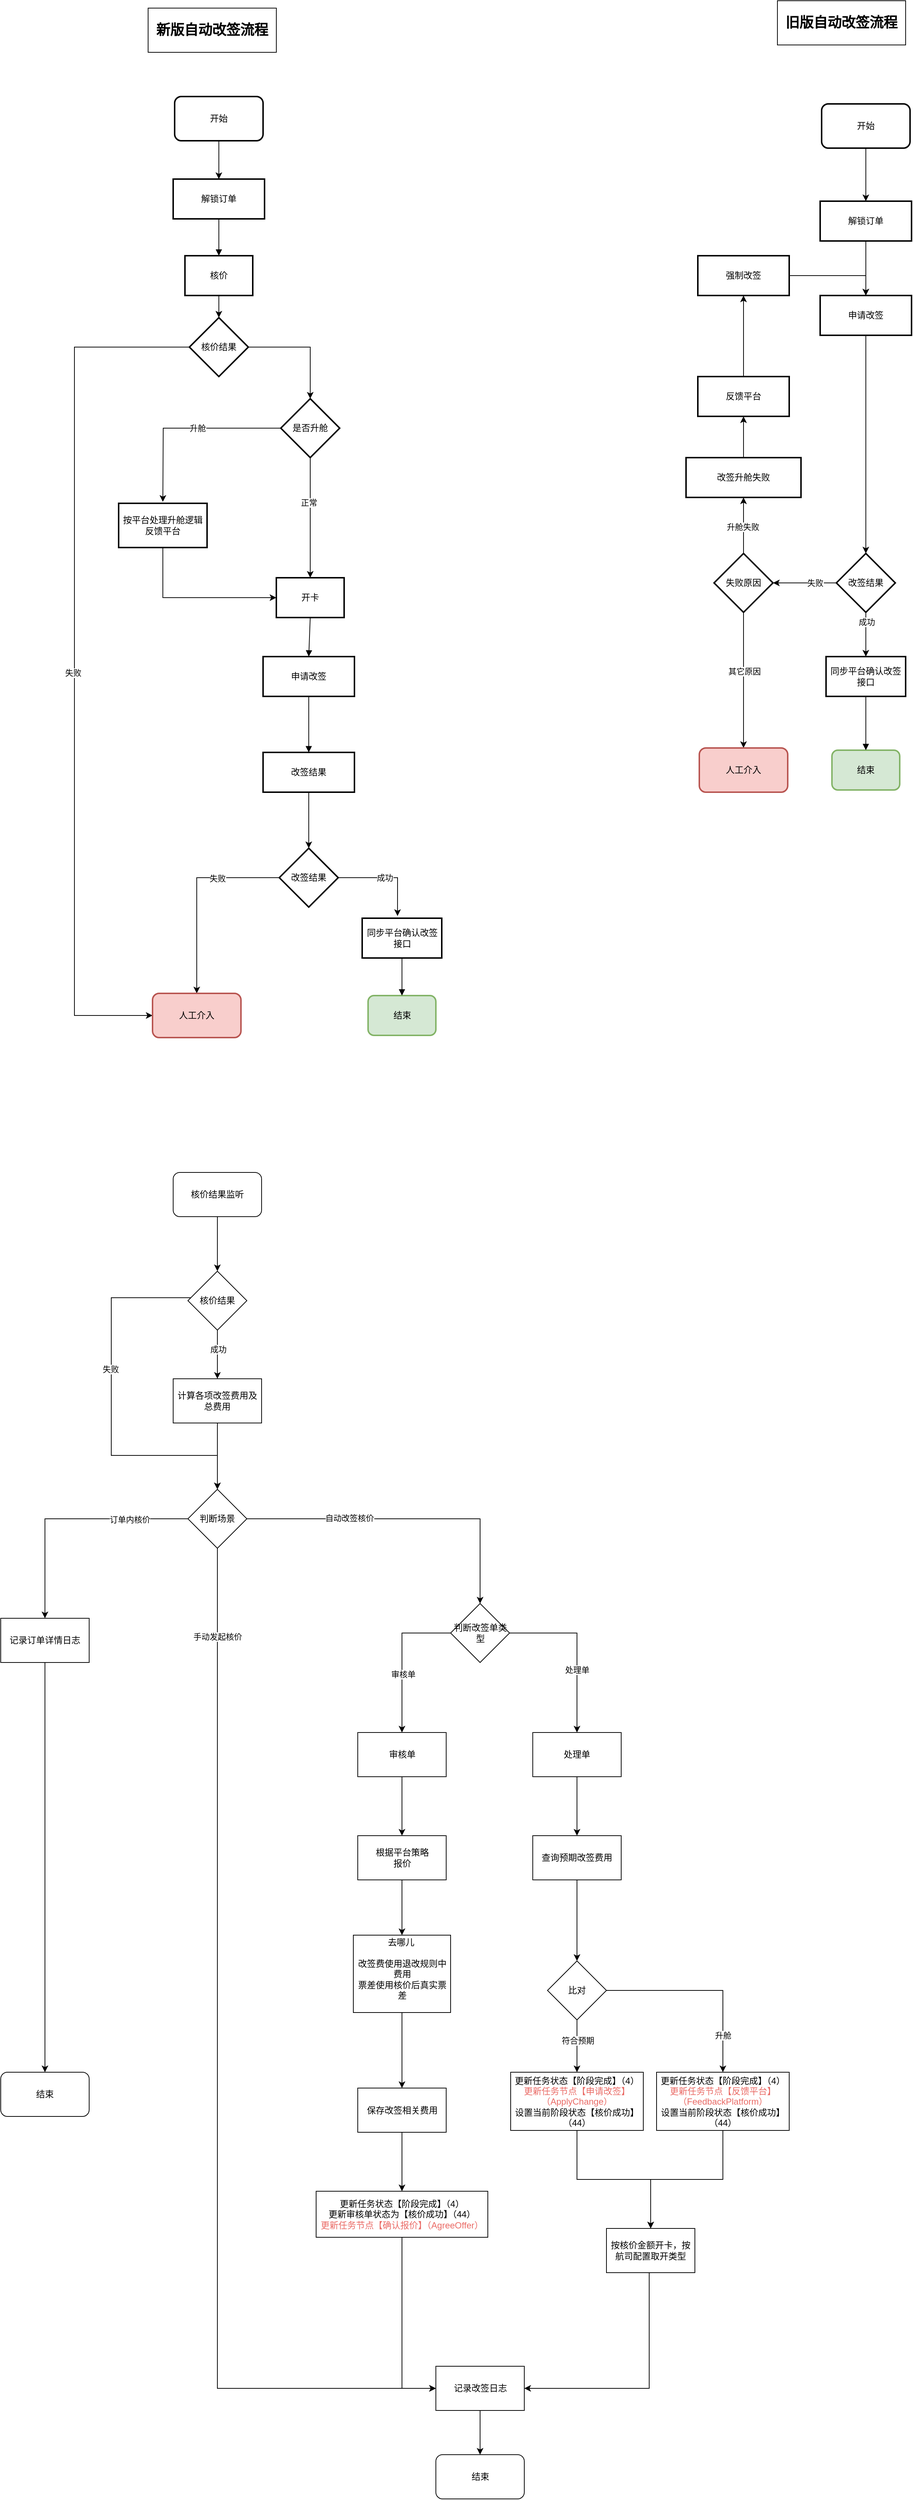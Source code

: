 <mxfile version="27.1.6">
  <diagram name="第 1 页" id="HM4v7N0mDzMXFB3K-6UH">
    <mxGraphModel dx="2495" dy="2058" grid="1" gridSize="10" guides="1" tooltips="1" connect="1" arrows="1" fold="1" page="1" pageScale="1" pageWidth="827" pageHeight="1169" math="0" shadow="0">
      <root>
        <mxCell id="0" />
        <mxCell id="1" parent="0" />
        <mxCell id="3" value="解锁订单" style="whiteSpace=wrap;strokeWidth=2;" parent="1" vertex="1">
          <mxGeometry x="24" y="112" width="124" height="54" as="geometry" />
        </mxCell>
        <mxCell id="Zip4rRXPBhCjQxjV0t5G-72" value="" style="edgeStyle=orthogonalEdgeStyle;rounded=0;orthogonalLoop=1;jettySize=auto;html=1;" edge="1" parent="1" source="4" target="Zip4rRXPBhCjQxjV0t5G-71">
          <mxGeometry relative="1" as="geometry" />
        </mxCell>
        <mxCell id="4" value="核价" style="whiteSpace=wrap;strokeWidth=2;" parent="1" vertex="1">
          <mxGeometry x="40" y="216" width="92" height="54" as="geometry" />
        </mxCell>
        <mxCell id="6" value="开卡" style="whiteSpace=wrap;strokeWidth=2;" parent="1" vertex="1">
          <mxGeometry x="164" y="653" width="92" height="54" as="geometry" />
        </mxCell>
        <mxCell id="7" value="申请改签" style="whiteSpace=wrap;strokeWidth=2;" parent="1" vertex="1">
          <mxGeometry x="146" y="760" width="124" height="54" as="geometry" />
        </mxCell>
        <mxCell id="Zip4rRXPBhCjQxjV0t5G-94" value="" style="edgeStyle=orthogonalEdgeStyle;rounded=0;orthogonalLoop=1;jettySize=auto;html=1;" edge="1" parent="1" source="8" target="Zip4rRXPBhCjQxjV0t5G-93">
          <mxGeometry relative="1" as="geometry" />
        </mxCell>
        <mxCell id="8" value="改签结果" style="whiteSpace=wrap;strokeWidth=2;" parent="1" vertex="1">
          <mxGeometry x="146" y="890" width="124" height="54" as="geometry" />
        </mxCell>
        <mxCell id="16" value="" style="curved=1;startArrow=none;endArrow=block;exitX=0.5;exitY=1;entryX=0.5;entryY=0;" parent="1" source="3" target="4" edge="1">
          <mxGeometry relative="1" as="geometry">
            <Array as="points" />
          </mxGeometry>
        </mxCell>
        <mxCell id="19" value="" style="curved=1;startArrow=none;endArrow=block;exitX=0.5;exitY=1;entryX=0.5;entryY=0;" parent="1" source="6" target="7" edge="1">
          <mxGeometry relative="1" as="geometry">
            <Array as="points" />
          </mxGeometry>
        </mxCell>
        <mxCell id="20" value="" style="curved=1;startArrow=none;endArrow=block;exitX=0.5;exitY=1;entryX=0.5;entryY=0;" parent="1" source="7" target="8" edge="1">
          <mxGeometry relative="1" as="geometry">
            <Array as="points" />
          </mxGeometry>
        </mxCell>
        <mxCell id="Zip4rRXPBhCjQxjV0t5G-51" value="" style="edgeStyle=orthogonalEdgeStyle;rounded=0;orthogonalLoop=1;jettySize=auto;html=1;" edge="1" parent="1" source="Zip4rRXPBhCjQxjV0t5G-27" target="Zip4rRXPBhCjQxjV0t5G-31">
          <mxGeometry relative="1" as="geometry" />
        </mxCell>
        <mxCell id="Zip4rRXPBhCjQxjV0t5G-27" value="解锁订单" style="whiteSpace=wrap;strokeWidth=2;" vertex="1" parent="1">
          <mxGeometry x="902" y="142" width="124" height="54" as="geometry" />
        </mxCell>
        <mxCell id="Zip4rRXPBhCjQxjV0t5G-92" style="edgeStyle=orthogonalEdgeStyle;rounded=0;orthogonalLoop=1;jettySize=auto;html=1;" edge="1" parent="1" source="Zip4rRXPBhCjQxjV0t5G-31" target="Zip4rRXPBhCjQxjV0t5G-53">
          <mxGeometry relative="1" as="geometry" />
        </mxCell>
        <mxCell id="Zip4rRXPBhCjQxjV0t5G-31" value="申请改签" style="whiteSpace=wrap;strokeWidth=2;" vertex="1" parent="1">
          <mxGeometry x="902" y="270" width="124" height="54" as="geometry" />
        </mxCell>
        <mxCell id="Zip4rRXPBhCjQxjV0t5G-57" value="" style="edgeStyle=orthogonalEdgeStyle;rounded=0;orthogonalLoop=1;jettySize=auto;html=1;" edge="1" parent="1" source="Zip4rRXPBhCjQxjV0t5G-33" target="Zip4rRXPBhCjQxjV0t5G-34">
          <mxGeometry relative="1" as="geometry" />
        </mxCell>
        <mxCell id="Zip4rRXPBhCjQxjV0t5G-33" value="改签升舱失败" style="whiteSpace=wrap;strokeWidth=2;" vertex="1" parent="1">
          <mxGeometry x="720" y="490" width="156" height="54" as="geometry" />
        </mxCell>
        <mxCell id="Zip4rRXPBhCjQxjV0t5G-58" value="" style="edgeStyle=orthogonalEdgeStyle;rounded=0;orthogonalLoop=1;jettySize=auto;html=1;" edge="1" parent="1" source="Zip4rRXPBhCjQxjV0t5G-34" target="Zip4rRXPBhCjQxjV0t5G-35">
          <mxGeometry relative="1" as="geometry" />
        </mxCell>
        <mxCell id="Zip4rRXPBhCjQxjV0t5G-34" value="反馈平台" style="whiteSpace=wrap;strokeWidth=2;" vertex="1" parent="1">
          <mxGeometry x="736" y="380" width="124" height="54" as="geometry" />
        </mxCell>
        <mxCell id="Zip4rRXPBhCjQxjV0t5G-116" style="edgeStyle=orthogonalEdgeStyle;rounded=0;orthogonalLoop=1;jettySize=auto;html=1;entryX=0.5;entryY=0;entryDx=0;entryDy=0;" edge="1" parent="1" source="Zip4rRXPBhCjQxjV0t5G-35" target="Zip4rRXPBhCjQxjV0t5G-31">
          <mxGeometry relative="1" as="geometry" />
        </mxCell>
        <mxCell id="Zip4rRXPBhCjQxjV0t5G-35" value="强制改签" style="whiteSpace=wrap;strokeWidth=2;" vertex="1" parent="1">
          <mxGeometry x="736" y="216" width="124" height="54" as="geometry" />
        </mxCell>
        <mxCell id="Zip4rRXPBhCjQxjV0t5G-37" value="同步平台确认改签接口" style="whiteSpace=wrap;strokeWidth=2;" vertex="1" parent="1">
          <mxGeometry x="910" y="760" width="108" height="54" as="geometry" />
        </mxCell>
        <mxCell id="Zip4rRXPBhCjQxjV0t5G-38" value="结束" style="whiteSpace=wrap;strokeWidth=2;fillColor=#d5e8d4;strokeColor=#82b366;rounded=1;" vertex="1" parent="1">
          <mxGeometry x="918" y="887" width="92" height="54" as="geometry" />
        </mxCell>
        <mxCell id="Zip4rRXPBhCjQxjV0t5G-50" value="" style="curved=1;startArrow=none;endArrow=block;exitX=0.5;exitY=1;entryX=0.5;entryY=0;" edge="1" parent="1" source="Zip4rRXPBhCjQxjV0t5G-37" target="Zip4rRXPBhCjQxjV0t5G-38">
          <mxGeometry relative="1" as="geometry">
            <Array as="points" />
          </mxGeometry>
        </mxCell>
        <mxCell id="Zip4rRXPBhCjQxjV0t5G-60" value="" style="edgeStyle=orthogonalEdgeStyle;rounded=0;orthogonalLoop=1;jettySize=auto;html=1;" edge="1" parent="1" source="Zip4rRXPBhCjQxjV0t5G-53" target="Zip4rRXPBhCjQxjV0t5G-37">
          <mxGeometry relative="1" as="geometry" />
        </mxCell>
        <mxCell id="Zip4rRXPBhCjQxjV0t5G-103" value="成功" style="edgeLabel;html=1;align=center;verticalAlign=middle;resizable=0;points=[];" vertex="1" connectable="0" parent="Zip4rRXPBhCjQxjV0t5G-60">
          <mxGeometry x="-0.567" y="1" relative="1" as="geometry">
            <mxPoint as="offset" />
          </mxGeometry>
        </mxCell>
        <mxCell id="Zip4rRXPBhCjQxjV0t5G-62" value="" style="edgeStyle=orthogonalEdgeStyle;rounded=0;orthogonalLoop=1;jettySize=auto;html=1;" edge="1" parent="1" source="Zip4rRXPBhCjQxjV0t5G-53" target="Zip4rRXPBhCjQxjV0t5G-61">
          <mxGeometry relative="1" as="geometry" />
        </mxCell>
        <mxCell id="Zip4rRXPBhCjQxjV0t5G-102" value="失败" style="edgeLabel;html=1;align=center;verticalAlign=middle;resizable=0;points=[];" vertex="1" connectable="0" parent="Zip4rRXPBhCjQxjV0t5G-62">
          <mxGeometry x="-0.326" relative="1" as="geometry">
            <mxPoint as="offset" />
          </mxGeometry>
        </mxCell>
        <mxCell id="Zip4rRXPBhCjQxjV0t5G-53" value="改签结果" style="rhombus;whiteSpace=wrap;html=1;strokeWidth=2;" vertex="1" parent="1">
          <mxGeometry x="924" y="620" width="80" height="80" as="geometry" />
        </mxCell>
        <mxCell id="Zip4rRXPBhCjQxjV0t5G-63" value="" style="edgeStyle=orthogonalEdgeStyle;rounded=0;orthogonalLoop=1;jettySize=auto;html=1;" edge="1" parent="1" source="Zip4rRXPBhCjQxjV0t5G-61" target="Zip4rRXPBhCjQxjV0t5G-33">
          <mxGeometry relative="1" as="geometry" />
        </mxCell>
        <mxCell id="Zip4rRXPBhCjQxjV0t5G-66" value="升舱失败" style="edgeLabel;html=1;align=center;verticalAlign=middle;resizable=0;points=[];" vertex="1" connectable="0" parent="Zip4rRXPBhCjQxjV0t5G-63">
          <mxGeometry x="-0.042" y="1" relative="1" as="geometry">
            <mxPoint as="offset" />
          </mxGeometry>
        </mxCell>
        <mxCell id="Zip4rRXPBhCjQxjV0t5G-65" value="" style="edgeStyle=orthogonalEdgeStyle;rounded=0;orthogonalLoop=1;jettySize=auto;html=1;" edge="1" parent="1" source="Zip4rRXPBhCjQxjV0t5G-61" target="Zip4rRXPBhCjQxjV0t5G-64">
          <mxGeometry relative="1" as="geometry" />
        </mxCell>
        <mxCell id="Zip4rRXPBhCjQxjV0t5G-70" value="其它原因" style="edgeLabel;html=1;align=center;verticalAlign=middle;resizable=0;points=[];" vertex="1" connectable="0" parent="Zip4rRXPBhCjQxjV0t5G-65">
          <mxGeometry x="-0.134" y="1" relative="1" as="geometry">
            <mxPoint as="offset" />
          </mxGeometry>
        </mxCell>
        <mxCell id="Zip4rRXPBhCjQxjV0t5G-61" value="失败原因" style="rhombus;whiteSpace=wrap;html=1;strokeWidth=2;" vertex="1" parent="1">
          <mxGeometry x="758" y="620" width="80" height="80" as="geometry" />
        </mxCell>
        <mxCell id="Zip4rRXPBhCjQxjV0t5G-64" value="人工介入" style="whiteSpace=wrap;html=1;strokeWidth=2;fillColor=#f8cecc;strokeColor=#b85450;rounded=1;" vertex="1" parent="1">
          <mxGeometry x="738" y="884" width="120" height="60" as="geometry" />
        </mxCell>
        <mxCell id="Zip4rRXPBhCjQxjV0t5G-81" value="" style="edgeStyle=orthogonalEdgeStyle;rounded=0;orthogonalLoop=1;jettySize=auto;html=1;entryX=0;entryY=0.5;entryDx=0;entryDy=0;" edge="1" parent="1" source="Zip4rRXPBhCjQxjV0t5G-71" target="Zip4rRXPBhCjQxjV0t5G-95">
          <mxGeometry relative="1" as="geometry">
            <mxPoint x="-109.941" y="440.059" as="targetPoint" />
            <Array as="points">
              <mxPoint x="-110" y="340" />
              <mxPoint x="-110" y="1247" />
            </Array>
          </mxGeometry>
        </mxCell>
        <mxCell id="Zip4rRXPBhCjQxjV0t5G-106" value="失败" style="edgeLabel;html=1;align=center;verticalAlign=middle;resizable=0;points=[];" vertex="1" connectable="0" parent="Zip4rRXPBhCjQxjV0t5G-81">
          <mxGeometry x="0.023" y="-2" relative="1" as="geometry">
            <mxPoint as="offset" />
          </mxGeometry>
        </mxCell>
        <mxCell id="Zip4rRXPBhCjQxjV0t5G-207" value="" style="edgeStyle=orthogonalEdgeStyle;rounded=0;orthogonalLoop=1;jettySize=auto;html=1;" edge="1" parent="1" source="Zip4rRXPBhCjQxjV0t5G-71" target="Zip4rRXPBhCjQxjV0t5G-206">
          <mxGeometry relative="1" as="geometry" />
        </mxCell>
        <mxCell id="Zip4rRXPBhCjQxjV0t5G-71" value="核价结果" style="rhombus;whiteSpace=wrap;html=1;strokeWidth=2;" vertex="1" parent="1">
          <mxGeometry x="46" y="300" width="80" height="80" as="geometry" />
        </mxCell>
        <mxCell id="Zip4rRXPBhCjQxjV0t5G-214" style="edgeStyle=orthogonalEdgeStyle;rounded=0;orthogonalLoop=1;jettySize=auto;html=1;entryX=0;entryY=0.5;entryDx=0;entryDy=0;" edge="1" parent="1" source="Zip4rRXPBhCjQxjV0t5G-82" target="6">
          <mxGeometry relative="1" as="geometry">
            <Array as="points">
              <mxPoint x="10" y="680" />
            </Array>
          </mxGeometry>
        </mxCell>
        <mxCell id="Zip4rRXPBhCjQxjV0t5G-82" value="按平台处理升舱逻辑&lt;br&gt;反馈平台" style="whiteSpace=wrap;html=1;strokeWidth=2;" vertex="1" parent="1">
          <mxGeometry x="-50" y="552" width="120" height="60" as="geometry" />
        </mxCell>
        <mxCell id="Zip4rRXPBhCjQxjV0t5G-101" style="edgeStyle=orthogonalEdgeStyle;rounded=0;orthogonalLoop=1;jettySize=auto;html=1;entryX=0.5;entryY=0;entryDx=0;entryDy=0;" edge="1" parent="1" source="Zip4rRXPBhCjQxjV0t5G-93" target="Zip4rRXPBhCjQxjV0t5G-95">
          <mxGeometry relative="1" as="geometry" />
        </mxCell>
        <mxCell id="Zip4rRXPBhCjQxjV0t5G-105" value="失败" style="edgeLabel;html=1;align=center;verticalAlign=middle;resizable=0;points=[];" vertex="1" connectable="0" parent="Zip4rRXPBhCjQxjV0t5G-101">
          <mxGeometry x="0.06" y="-3" relative="1" as="geometry">
            <mxPoint x="31" y="-30" as="offset" />
          </mxGeometry>
        </mxCell>
        <mxCell id="Zip4rRXPBhCjQxjV0t5G-93" value="改签结果" style="rhombus;whiteSpace=wrap;html=1;strokeWidth=2;" vertex="1" parent="1">
          <mxGeometry x="168" y="1020" width="80" height="80" as="geometry" />
        </mxCell>
        <mxCell id="Zip4rRXPBhCjQxjV0t5G-95" value="人工介入" style="whiteSpace=wrap;html=1;strokeWidth=2;fillColor=#f8cecc;strokeColor=#b85450;rounded=1;" vertex="1" parent="1">
          <mxGeometry x="-4" y="1217" width="120" height="60" as="geometry" />
        </mxCell>
        <mxCell id="Zip4rRXPBhCjQxjV0t5G-97" value="同步平台确认改签接口" style="whiteSpace=wrap;strokeWidth=2;" vertex="1" parent="1">
          <mxGeometry x="280.5" y="1115" width="108" height="54" as="geometry" />
        </mxCell>
        <mxCell id="Zip4rRXPBhCjQxjV0t5G-98" value="结束" style="whiteSpace=wrap;strokeWidth=2;fillColor=#d5e8d4;strokeColor=#82b366;rounded=1;" vertex="1" parent="1">
          <mxGeometry x="288.5" y="1220" width="92" height="54" as="geometry" />
        </mxCell>
        <mxCell id="Zip4rRXPBhCjQxjV0t5G-99" value="" style="curved=1;startArrow=none;endArrow=block;exitX=0.5;exitY=1;entryX=0.5;entryY=0;" edge="1" parent="1" source="Zip4rRXPBhCjQxjV0t5G-97" target="Zip4rRXPBhCjQxjV0t5G-98">
          <mxGeometry relative="1" as="geometry">
            <Array as="points" />
          </mxGeometry>
        </mxCell>
        <mxCell id="Zip4rRXPBhCjQxjV0t5G-100" style="edgeStyle=orthogonalEdgeStyle;rounded=0;orthogonalLoop=1;jettySize=auto;html=1;entryX=0.444;entryY=-0.056;entryDx=0;entryDy=0;entryPerimeter=0;" edge="1" parent="1" source="Zip4rRXPBhCjQxjV0t5G-93" target="Zip4rRXPBhCjQxjV0t5G-97">
          <mxGeometry relative="1" as="geometry" />
        </mxCell>
        <mxCell id="Zip4rRXPBhCjQxjV0t5G-104" value="成功" style="edgeLabel;html=1;align=center;verticalAlign=middle;resizable=0;points=[];" vertex="1" connectable="0" parent="Zip4rRXPBhCjQxjV0t5G-100">
          <mxGeometry x="0.034" y="-4" relative="1" as="geometry">
            <mxPoint x="-6" y="-4" as="offset" />
          </mxGeometry>
        </mxCell>
        <mxCell id="Zip4rRXPBhCjQxjV0t5G-113" value="" style="edgeStyle=orthogonalEdgeStyle;rounded=0;orthogonalLoop=1;jettySize=auto;html=1;" edge="1" parent="1" source="Zip4rRXPBhCjQxjV0t5G-111" target="3">
          <mxGeometry relative="1" as="geometry" />
        </mxCell>
        <mxCell id="Zip4rRXPBhCjQxjV0t5G-111" value="开始" style="rounded=1;whiteSpace=wrap;html=1;strokeWidth=2;" vertex="1" parent="1">
          <mxGeometry x="26" width="120" height="60" as="geometry" />
        </mxCell>
        <mxCell id="Zip4rRXPBhCjQxjV0t5G-115" value="" style="edgeStyle=orthogonalEdgeStyle;rounded=0;orthogonalLoop=1;jettySize=auto;html=1;" edge="1" parent="1" source="Zip4rRXPBhCjQxjV0t5G-114" target="Zip4rRXPBhCjQxjV0t5G-27">
          <mxGeometry relative="1" as="geometry" />
        </mxCell>
        <mxCell id="Zip4rRXPBhCjQxjV0t5G-114" value="开始" style="rounded=1;whiteSpace=wrap;html=1;strokeWidth=2;" vertex="1" parent="1">
          <mxGeometry x="904" y="10" width="120" height="60" as="geometry" />
        </mxCell>
        <mxCell id="Zip4rRXPBhCjQxjV0t5G-117" value="旧版自动改签流程" style="text;html=1;align=center;verticalAlign=middle;whiteSpace=wrap;rounded=0;strokeColor=default;fontSize=19;fontStyle=1" vertex="1" parent="1">
          <mxGeometry x="844" y="-130" width="174" height="60" as="geometry" />
        </mxCell>
        <mxCell id="Zip4rRXPBhCjQxjV0t5G-118" value="新版自动改签流程" style="text;html=1;align=center;verticalAlign=middle;whiteSpace=wrap;rounded=0;strokeColor=default;fontSize=19;fontStyle=1" vertex="1" parent="1">
          <mxGeometry x="-10" y="-120" width="174" height="60" as="geometry" />
        </mxCell>
        <mxCell id="Zip4rRXPBhCjQxjV0t5G-122" value="" style="edgeStyle=orthogonalEdgeStyle;rounded=0;orthogonalLoop=1;jettySize=auto;html=1;" edge="1" parent="1" source="Zip4rRXPBhCjQxjV0t5G-120" target="Zip4rRXPBhCjQxjV0t5G-121">
          <mxGeometry relative="1" as="geometry" />
        </mxCell>
        <mxCell id="Zip4rRXPBhCjQxjV0t5G-120" value="核价结果监听" style="rounded=1;whiteSpace=wrap;html=1;" vertex="1" parent="1">
          <mxGeometry x="24" y="1460" width="120" height="60" as="geometry" />
        </mxCell>
        <mxCell id="Zip4rRXPBhCjQxjV0t5G-124" value="" style="edgeStyle=orthogonalEdgeStyle;rounded=0;orthogonalLoop=1;jettySize=auto;html=1;" edge="1" parent="1" source="Zip4rRXPBhCjQxjV0t5G-121" target="Zip4rRXPBhCjQxjV0t5G-123">
          <mxGeometry relative="1" as="geometry" />
        </mxCell>
        <mxCell id="Zip4rRXPBhCjQxjV0t5G-127" value="成功" style="edgeLabel;html=1;align=center;verticalAlign=middle;resizable=0;points=[];" vertex="1" connectable="0" parent="Zip4rRXPBhCjQxjV0t5G-124">
          <mxGeometry x="-0.222" y="1" relative="1" as="geometry">
            <mxPoint as="offset" />
          </mxGeometry>
        </mxCell>
        <mxCell id="Zip4rRXPBhCjQxjV0t5G-154" style="edgeStyle=orthogonalEdgeStyle;rounded=0;orthogonalLoop=1;jettySize=auto;html=1;entryX=0.5;entryY=0;entryDx=0;entryDy=0;" edge="1" parent="1" source="Zip4rRXPBhCjQxjV0t5G-121" target="Zip4rRXPBhCjQxjV0t5G-142">
          <mxGeometry relative="1" as="geometry">
            <Array as="points">
              <mxPoint x="-60" y="1630" />
              <mxPoint x="-60" y="1844" />
              <mxPoint x="84" y="1844" />
            </Array>
          </mxGeometry>
        </mxCell>
        <mxCell id="Zip4rRXPBhCjQxjV0t5G-155" value="失败" style="edgeLabel;html=1;align=center;verticalAlign=middle;resizable=0;points=[];" vertex="1" connectable="0" parent="Zip4rRXPBhCjQxjV0t5G-154">
          <mxGeometry x="-0.199" y="-1" relative="1" as="geometry">
            <mxPoint as="offset" />
          </mxGeometry>
        </mxCell>
        <mxCell id="Zip4rRXPBhCjQxjV0t5G-121" value="核价结果" style="rhombus;whiteSpace=wrap;html=1;rounded=0;" vertex="1" parent="1">
          <mxGeometry x="44" y="1594" width="80" height="80" as="geometry" />
        </mxCell>
        <mxCell id="Zip4rRXPBhCjQxjV0t5G-143" value="" style="edgeStyle=orthogonalEdgeStyle;rounded=0;orthogonalLoop=1;jettySize=auto;html=1;" edge="1" parent="1" source="Zip4rRXPBhCjQxjV0t5G-123" target="Zip4rRXPBhCjQxjV0t5G-142">
          <mxGeometry relative="1" as="geometry" />
        </mxCell>
        <mxCell id="Zip4rRXPBhCjQxjV0t5G-123" value="计算各项改签费用及总费用" style="whiteSpace=wrap;html=1;rounded=0;" vertex="1" parent="1">
          <mxGeometry x="24" y="1740" width="120" height="60" as="geometry" />
        </mxCell>
        <mxCell id="Zip4rRXPBhCjQxjV0t5G-137" value="" style="edgeStyle=orthogonalEdgeStyle;rounded=0;orthogonalLoop=1;jettySize=auto;html=1;" edge="1" parent="1" source="Zip4rRXPBhCjQxjV0t5G-138" target="Zip4rRXPBhCjQxjV0t5G-140">
          <mxGeometry relative="1" as="geometry" />
        </mxCell>
        <mxCell id="Zip4rRXPBhCjQxjV0t5G-138" value="查询预期改签费用" style="whiteSpace=wrap;html=1;rounded=0;" vertex="1" parent="1">
          <mxGeometry x="512" y="2360" width="120" height="60" as="geometry" />
        </mxCell>
        <mxCell id="Zip4rRXPBhCjQxjV0t5G-139" value="" style="edgeStyle=orthogonalEdgeStyle;rounded=0;orthogonalLoop=1;jettySize=auto;html=1;" edge="1" parent="1" source="Zip4rRXPBhCjQxjV0t5G-140" target="Zip4rRXPBhCjQxjV0t5G-141">
          <mxGeometry relative="1" as="geometry" />
        </mxCell>
        <mxCell id="Zip4rRXPBhCjQxjV0t5G-158" value="符合预期" style="edgeLabel;html=1;align=center;verticalAlign=middle;resizable=0;points=[];" vertex="1" connectable="0" parent="Zip4rRXPBhCjQxjV0t5G-139">
          <mxGeometry x="-0.222" y="1" relative="1" as="geometry">
            <mxPoint x="24" y="66" as="offset" />
          </mxGeometry>
        </mxCell>
        <mxCell id="Zip4rRXPBhCjQxjV0t5G-201" value="符合预期" style="edgeLabel;html=1;align=center;verticalAlign=middle;resizable=0;points=[];" vertex="1" connectable="0" parent="Zip4rRXPBhCjQxjV0t5G-139">
          <mxGeometry x="-0.231" y="1" relative="1" as="geometry">
            <mxPoint as="offset" />
          </mxGeometry>
        </mxCell>
        <mxCell id="Zip4rRXPBhCjQxjV0t5G-164" value="" style="edgeStyle=orthogonalEdgeStyle;rounded=0;orthogonalLoop=1;jettySize=auto;html=1;entryX=0.5;entryY=0;entryDx=0;entryDy=0;" edge="1" parent="1" source="Zip4rRXPBhCjQxjV0t5G-140" target="Zip4rRXPBhCjQxjV0t5G-166">
          <mxGeometry relative="1" as="geometry">
            <mxPoint x="538" y="2726.5" as="targetPoint" />
          </mxGeometry>
        </mxCell>
        <mxCell id="Zip4rRXPBhCjQxjV0t5G-165" value="升舱" style="edgeLabel;html=1;align=center;verticalAlign=middle;resizable=0;points=[];" vertex="1" connectable="0" parent="Zip4rRXPBhCjQxjV0t5G-164">
          <mxGeometry x="0.452" y="-1" relative="1" as="geometry">
            <mxPoint x="1" y="23" as="offset" />
          </mxGeometry>
        </mxCell>
        <mxCell id="Zip4rRXPBhCjQxjV0t5G-140" value="比对" style="rhombus;whiteSpace=wrap;html=1;rounded=0;" vertex="1" parent="1">
          <mxGeometry x="532" y="2530" width="80" height="80" as="geometry" />
        </mxCell>
        <mxCell id="Zip4rRXPBhCjQxjV0t5G-203" value="" style="edgeStyle=orthogonalEdgeStyle;rounded=0;orthogonalLoop=1;jettySize=auto;html=1;" edge="1" parent="1" source="Zip4rRXPBhCjQxjV0t5G-141" target="Zip4rRXPBhCjQxjV0t5G-202">
          <mxGeometry relative="1" as="geometry" />
        </mxCell>
        <mxCell id="Zip4rRXPBhCjQxjV0t5G-141" value="更新任务状态【阶段完成】（4）&lt;div&gt;&lt;font style=&quot;color: rgb(234, 107, 102);&quot;&gt;更新任务节点【申请改签】（ApplyChange）&lt;/font&gt;&lt;/div&gt;&lt;div&gt;设置当前阶段状态【核价成功】（44）&lt;/div&gt;" style="whiteSpace=wrap;html=1;rounded=0;" vertex="1" parent="1">
          <mxGeometry x="482" y="2681" width="180" height="79" as="geometry" />
        </mxCell>
        <mxCell id="Zip4rRXPBhCjQxjV0t5G-146" style="edgeStyle=orthogonalEdgeStyle;rounded=0;orthogonalLoop=1;jettySize=auto;html=1;entryX=0.5;entryY=0;entryDx=0;entryDy=0;" edge="1" parent="1" source="Zip4rRXPBhCjQxjV0t5G-142" target="Zip4rRXPBhCjQxjV0t5G-175">
          <mxGeometry relative="1" as="geometry">
            <mxPoint x="440" y="1980" as="targetPoint" />
          </mxGeometry>
        </mxCell>
        <mxCell id="Zip4rRXPBhCjQxjV0t5G-149" value="自动改签核价" style="edgeLabel;html=1;align=center;verticalAlign=middle;resizable=0;points=[];" vertex="1" connectable="0" parent="Zip4rRXPBhCjQxjV0t5G-146">
          <mxGeometry x="-0.356" y="1" relative="1" as="geometry">
            <mxPoint as="offset" />
          </mxGeometry>
        </mxCell>
        <mxCell id="Zip4rRXPBhCjQxjV0t5G-148" value="" style="edgeStyle=orthogonalEdgeStyle;rounded=0;orthogonalLoop=1;jettySize=auto;html=1;" edge="1" parent="1" source="Zip4rRXPBhCjQxjV0t5G-142" target="Zip4rRXPBhCjQxjV0t5G-147">
          <mxGeometry relative="1" as="geometry" />
        </mxCell>
        <mxCell id="Zip4rRXPBhCjQxjV0t5G-150" value="订单内核价" style="edgeLabel;html=1;align=center;verticalAlign=middle;resizable=0;points=[];" vertex="1" connectable="0" parent="Zip4rRXPBhCjQxjV0t5G-148">
          <mxGeometry x="-0.519" y="1" relative="1" as="geometry">
            <mxPoint as="offset" />
          </mxGeometry>
        </mxCell>
        <mxCell id="Zip4rRXPBhCjQxjV0t5G-194" style="edgeStyle=orthogonalEdgeStyle;rounded=0;orthogonalLoop=1;jettySize=auto;html=1;" edge="1" parent="1" source="Zip4rRXPBhCjQxjV0t5G-142" target="Zip4rRXPBhCjQxjV0t5G-159">
          <mxGeometry relative="1" as="geometry">
            <Array as="points">
              <mxPoint x="84" y="3110" />
            </Array>
          </mxGeometry>
        </mxCell>
        <mxCell id="Zip4rRXPBhCjQxjV0t5G-200" value="手动发起核价" style="edgeLabel;html=1;align=center;verticalAlign=middle;resizable=0;points=[];" vertex="1" connectable="0" parent="Zip4rRXPBhCjQxjV0t5G-194">
          <mxGeometry x="-0.833" relative="1" as="geometry">
            <mxPoint as="offset" />
          </mxGeometry>
        </mxCell>
        <mxCell id="Zip4rRXPBhCjQxjV0t5G-142" value="判断场景" style="rhombus;whiteSpace=wrap;html=1;rounded=0;strokeColor=default;" vertex="1" parent="1">
          <mxGeometry x="44" y="1890" width="80" height="80" as="geometry" />
        </mxCell>
        <mxCell id="Zip4rRXPBhCjQxjV0t5G-157" value="" style="edgeStyle=orthogonalEdgeStyle;rounded=0;orthogonalLoop=1;jettySize=auto;html=1;" edge="1" parent="1" source="Zip4rRXPBhCjQxjV0t5G-147" target="Zip4rRXPBhCjQxjV0t5G-156">
          <mxGeometry relative="1" as="geometry" />
        </mxCell>
        <mxCell id="Zip4rRXPBhCjQxjV0t5G-147" value="记录订单详情日志" style="whiteSpace=wrap;html=1;rounded=0;" vertex="1" parent="1">
          <mxGeometry x="-210" y="2065" width="120" height="60" as="geometry" />
        </mxCell>
        <mxCell id="Zip4rRXPBhCjQxjV0t5G-156" value="结束" style="whiteSpace=wrap;html=1;rounded=1;" vertex="1" parent="1">
          <mxGeometry x="-210" y="2681" width="120" height="60" as="geometry" />
        </mxCell>
        <mxCell id="Zip4rRXPBhCjQxjV0t5G-162" value="" style="edgeStyle=orthogonalEdgeStyle;rounded=0;orthogonalLoop=1;jettySize=auto;html=1;" edge="1" parent="1" source="Zip4rRXPBhCjQxjV0t5G-159" target="Zip4rRXPBhCjQxjV0t5G-161">
          <mxGeometry relative="1" as="geometry">
            <mxPoint x="406" y="2671" as="targetPoint" />
          </mxGeometry>
        </mxCell>
        <mxCell id="Zip4rRXPBhCjQxjV0t5G-159" value="记录改签日志" style="whiteSpace=wrap;html=1;rounded=0;" vertex="1" parent="1">
          <mxGeometry x="380.5" y="3080" width="120" height="60" as="geometry" />
        </mxCell>
        <mxCell id="Zip4rRXPBhCjQxjV0t5G-161" value="结束" style="whiteSpace=wrap;html=1;rounded=1;" vertex="1" parent="1">
          <mxGeometry x="380.5" y="3200" width="120" height="60" as="geometry" />
        </mxCell>
        <mxCell id="Zip4rRXPBhCjQxjV0t5G-204" style="edgeStyle=orthogonalEdgeStyle;rounded=0;orthogonalLoop=1;jettySize=auto;html=1;" edge="1" parent="1" source="Zip4rRXPBhCjQxjV0t5G-166" target="Zip4rRXPBhCjQxjV0t5G-202">
          <mxGeometry relative="1" as="geometry" />
        </mxCell>
        <mxCell id="Zip4rRXPBhCjQxjV0t5G-166" value="更新任务状态【阶段完成】（4）&lt;div&gt;&lt;font style=&quot;color: rgb(234, 107, 102);&quot;&gt;更新任务节点【反馈平台】（FeedbackPlatform）&lt;/font&gt;&lt;/div&gt;&lt;div&gt;设置当前阶段状态【核价成功】（44）&lt;/div&gt;" style="whiteSpace=wrap;html=1;rounded=0;" vertex="1" parent="1">
          <mxGeometry x="680" y="2681" width="180" height="79" as="geometry" />
        </mxCell>
        <mxCell id="Zip4rRXPBhCjQxjV0t5G-177" value="" style="edgeStyle=orthogonalEdgeStyle;rounded=0;orthogonalLoop=1;jettySize=auto;html=1;" edge="1" parent="1" source="Zip4rRXPBhCjQxjV0t5G-175" target="Zip4rRXPBhCjQxjV0t5G-176">
          <mxGeometry relative="1" as="geometry" />
        </mxCell>
        <mxCell id="Zip4rRXPBhCjQxjV0t5G-181" value="处理单" style="edgeLabel;html=1;align=center;verticalAlign=middle;resizable=0;points=[];" vertex="1" connectable="0" parent="Zip4rRXPBhCjQxjV0t5G-177">
          <mxGeometry x="0.249" relative="1" as="geometry">
            <mxPoint as="offset" />
          </mxGeometry>
        </mxCell>
        <mxCell id="Zip4rRXPBhCjQxjV0t5G-179" value="" style="edgeStyle=orthogonalEdgeStyle;rounded=0;orthogonalLoop=1;jettySize=auto;html=1;" edge="1" parent="1" source="Zip4rRXPBhCjQxjV0t5G-175" target="Zip4rRXPBhCjQxjV0t5G-178">
          <mxGeometry relative="1" as="geometry" />
        </mxCell>
        <mxCell id="Zip4rRXPBhCjQxjV0t5G-180" value="审核单" style="edgeLabel;html=1;align=center;verticalAlign=middle;resizable=0;points=[];" vertex="1" connectable="0" parent="Zip4rRXPBhCjQxjV0t5G-179">
          <mxGeometry x="0.211" y="1" relative="1" as="geometry">
            <mxPoint as="offset" />
          </mxGeometry>
        </mxCell>
        <mxCell id="Zip4rRXPBhCjQxjV0t5G-175" value="判断改签单类型" style="rhombus;whiteSpace=wrap;html=1;" vertex="1" parent="1">
          <mxGeometry x="400.5" y="2045" width="80" height="80" as="geometry" />
        </mxCell>
        <mxCell id="Zip4rRXPBhCjQxjV0t5G-195" style="edgeStyle=orthogonalEdgeStyle;rounded=0;orthogonalLoop=1;jettySize=auto;html=1;entryX=0.5;entryY=0;entryDx=0;entryDy=0;" edge="1" parent="1" source="Zip4rRXPBhCjQxjV0t5G-176" target="Zip4rRXPBhCjQxjV0t5G-138">
          <mxGeometry relative="1" as="geometry" />
        </mxCell>
        <mxCell id="Zip4rRXPBhCjQxjV0t5G-176" value="处理单" style="whiteSpace=wrap;html=1;" vertex="1" parent="1">
          <mxGeometry x="512" y="2220" width="120" height="60" as="geometry" />
        </mxCell>
        <mxCell id="Zip4rRXPBhCjQxjV0t5G-183" value="" style="edgeStyle=orthogonalEdgeStyle;rounded=0;orthogonalLoop=1;jettySize=auto;html=1;" edge="1" parent="1" source="Zip4rRXPBhCjQxjV0t5G-178" target="Zip4rRXPBhCjQxjV0t5G-182">
          <mxGeometry relative="1" as="geometry" />
        </mxCell>
        <mxCell id="Zip4rRXPBhCjQxjV0t5G-178" value="审核单" style="whiteSpace=wrap;html=1;" vertex="1" parent="1">
          <mxGeometry x="274.5" y="2220" width="120" height="60" as="geometry" />
        </mxCell>
        <mxCell id="Zip4rRXPBhCjQxjV0t5G-187" value="" style="edgeStyle=orthogonalEdgeStyle;rounded=0;orthogonalLoop=1;jettySize=auto;html=1;" edge="1" parent="1" source="Zip4rRXPBhCjQxjV0t5G-182" target="Zip4rRXPBhCjQxjV0t5G-186">
          <mxGeometry relative="1" as="geometry" />
        </mxCell>
        <mxCell id="Zip4rRXPBhCjQxjV0t5G-182" value="根据平台策略&lt;div&gt;报价&lt;/div&gt;" style="whiteSpace=wrap;html=1;" vertex="1" parent="1">
          <mxGeometry x="274.5" y="2360" width="120" height="60" as="geometry" />
        </mxCell>
        <mxCell id="Zip4rRXPBhCjQxjV0t5G-189" value="" style="edgeStyle=orthogonalEdgeStyle;rounded=0;orthogonalLoop=1;jettySize=auto;html=1;" edge="1" parent="1" source="Zip4rRXPBhCjQxjV0t5G-186" target="Zip4rRXPBhCjQxjV0t5G-188">
          <mxGeometry relative="1" as="geometry" />
        </mxCell>
        <mxCell id="Zip4rRXPBhCjQxjV0t5G-186" value="去哪儿&amp;nbsp;&lt;div&gt;&lt;br&gt;&lt;/div&gt;&lt;div&gt;改签费使用退改规则中费用&lt;/div&gt;&lt;div&gt;票差使用核价后真实票差&lt;br&gt;&lt;div&gt;&lt;br&gt;&lt;/div&gt;&lt;/div&gt;" style="whiteSpace=wrap;html=1;" vertex="1" parent="1">
          <mxGeometry x="268.5" y="2495" width="132" height="105" as="geometry" />
        </mxCell>
        <mxCell id="Zip4rRXPBhCjQxjV0t5G-191" value="" style="edgeStyle=orthogonalEdgeStyle;rounded=0;orthogonalLoop=1;jettySize=auto;html=1;" edge="1" parent="1" source="Zip4rRXPBhCjQxjV0t5G-188" target="Zip4rRXPBhCjQxjV0t5G-190">
          <mxGeometry relative="1" as="geometry" />
        </mxCell>
        <mxCell id="Zip4rRXPBhCjQxjV0t5G-188" value="保存改签相关费用" style="whiteSpace=wrap;html=1;" vertex="1" parent="1">
          <mxGeometry x="274.5" y="2702.5" width="120" height="60" as="geometry" />
        </mxCell>
        <mxCell id="Zip4rRXPBhCjQxjV0t5G-199" style="edgeStyle=orthogonalEdgeStyle;rounded=0;orthogonalLoop=1;jettySize=auto;html=1;entryX=0;entryY=0.5;entryDx=0;entryDy=0;" edge="1" parent="1" source="Zip4rRXPBhCjQxjV0t5G-190" target="Zip4rRXPBhCjQxjV0t5G-159">
          <mxGeometry relative="1" as="geometry" />
        </mxCell>
        <mxCell id="Zip4rRXPBhCjQxjV0t5G-190" value="&lt;div&gt;更新任务状态【阶段完成】（4）&lt;/div&gt;更新审核单状态为【核价成功】（44）&lt;div&gt;&lt;font style=&quot;color: rgb(234, 107, 102);&quot;&gt;更新任务节点【&lt;span style=&quot;background-color: transparent;&quot;&gt;确认报价&lt;/span&gt;&lt;span style=&quot;background-color: transparent;&quot;&gt;】（&lt;/span&gt;&lt;span style=&quot;background-color: transparent;&quot;&gt;AgreeOffer&lt;/span&gt;&lt;span style=&quot;background-color: transparent;&quot;&gt;）&lt;/span&gt;&lt;/font&gt;&lt;/div&gt;" style="whiteSpace=wrap;html=1;" vertex="1" parent="1">
          <mxGeometry x="218" y="2842.5" width="233" height="62.5" as="geometry" />
        </mxCell>
        <mxCell id="Zip4rRXPBhCjQxjV0t5G-205" style="edgeStyle=orthogonalEdgeStyle;rounded=0;orthogonalLoop=1;jettySize=auto;html=1;entryX=1;entryY=0.5;entryDx=0;entryDy=0;" edge="1" parent="1" source="Zip4rRXPBhCjQxjV0t5G-202" target="Zip4rRXPBhCjQxjV0t5G-159">
          <mxGeometry relative="1" as="geometry">
            <Array as="points">
              <mxPoint x="670" y="3110" />
            </Array>
          </mxGeometry>
        </mxCell>
        <mxCell id="Zip4rRXPBhCjQxjV0t5G-202" value="按核价金额开卡，按航司配置取开类型" style="whiteSpace=wrap;html=1;rounded=0;" vertex="1" parent="1">
          <mxGeometry x="612" y="2893" width="120" height="60" as="geometry" />
        </mxCell>
        <mxCell id="Zip4rRXPBhCjQxjV0t5G-208" style="edgeStyle=orthogonalEdgeStyle;rounded=0;orthogonalLoop=1;jettySize=auto;html=1;" edge="1" parent="1" source="Zip4rRXPBhCjQxjV0t5G-206">
          <mxGeometry relative="1" as="geometry">
            <mxPoint x="10" y="550.0" as="targetPoint" />
          </mxGeometry>
        </mxCell>
        <mxCell id="Zip4rRXPBhCjQxjV0t5G-209" value="升舱" style="edgeLabel;html=1;align=center;verticalAlign=middle;resizable=0;points=[];" vertex="1" connectable="0" parent="Zip4rRXPBhCjQxjV0t5G-208">
          <mxGeometry x="-0.127" relative="1" as="geometry">
            <mxPoint as="offset" />
          </mxGeometry>
        </mxCell>
        <mxCell id="Zip4rRXPBhCjQxjV0t5G-210" style="edgeStyle=orthogonalEdgeStyle;rounded=0;orthogonalLoop=1;jettySize=auto;html=1;entryX=0.5;entryY=0;entryDx=0;entryDy=0;" edge="1" parent="1" source="Zip4rRXPBhCjQxjV0t5G-206" target="6">
          <mxGeometry relative="1" as="geometry" />
        </mxCell>
        <mxCell id="Zip4rRXPBhCjQxjV0t5G-211" value="正常" style="edgeLabel;html=1;align=center;verticalAlign=middle;resizable=0;points=[];" vertex="1" connectable="0" parent="Zip4rRXPBhCjQxjV0t5G-210">
          <mxGeometry x="-0.249" y="-2" relative="1" as="geometry">
            <mxPoint as="offset" />
          </mxGeometry>
        </mxCell>
        <mxCell id="Zip4rRXPBhCjQxjV0t5G-206" value="是否升舱" style="rhombus;whiteSpace=wrap;html=1;strokeWidth=2;" vertex="1" parent="1">
          <mxGeometry x="170" y="410" width="80" height="80" as="geometry" />
        </mxCell>
      </root>
    </mxGraphModel>
  </diagram>
</mxfile>
